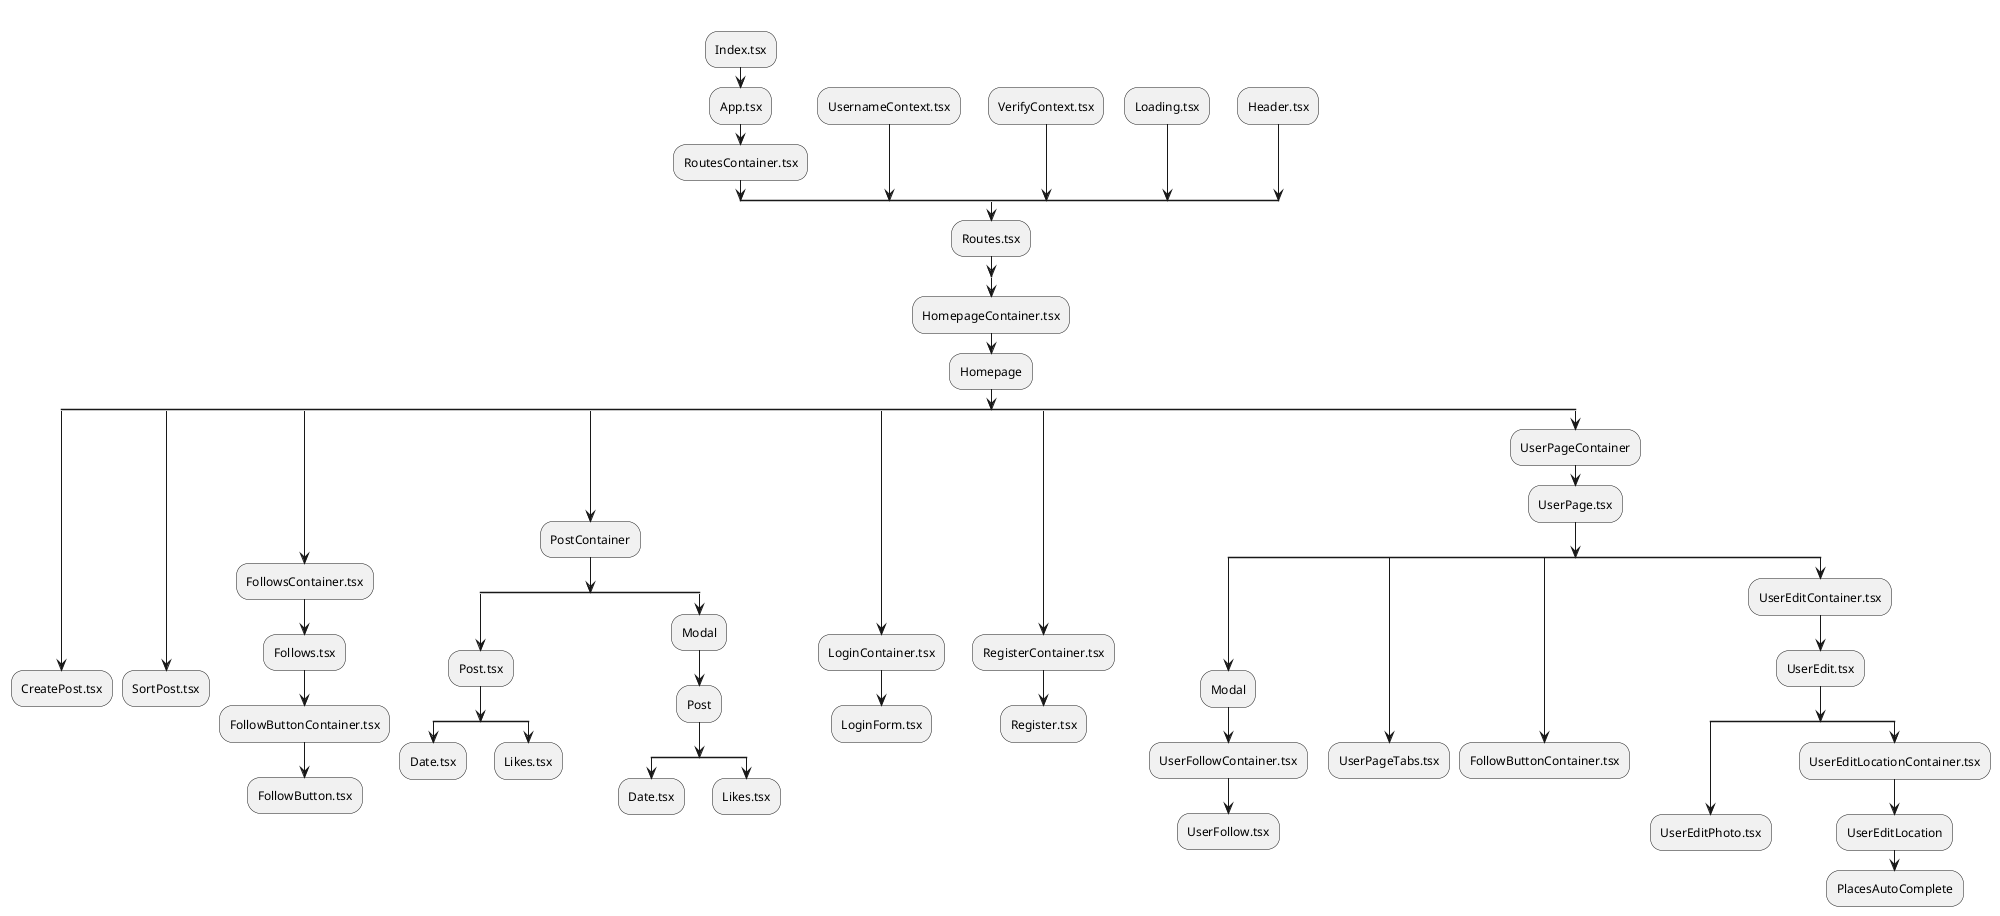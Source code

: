 @startuml
split
    -[hidden]->
    :Index.tsx;
    :App.tsx;
    :RoutesContainer.tsx;
split again
   -[hidden]->
    :UsernameContext.tsx;
split again
    -[hidden]->
    :VerifyContext.tsx;
split again
    -[hidden]->
    :Loading.tsx;
split again
    -[hidden]->
    :Header.tsx;
end split
:Routes.tsx;
split
    :HomepageContainer.tsx;
    :Homepage;
    split
        :CreatePost.tsx;
        detach
    split again
        :SortPost.tsx;
        detach
    split again
        :FollowsContainer.tsx;
        :Follows.tsx;
        :FollowButtonContainer.tsx;
        :FollowButton.tsx;
        detach
    split again
        :PostContainer;
        split
            :Post.tsx;
            split
                :Date.tsx;
                detach
            split again
                :Likes.tsx;
                detach
            end split
        split again
            :Modal;
            :Post;
        split
            :Date.tsx;
            detach
        split again
            :Likes.tsx;
            detach
        end split
    end split
    detach
split again
    :LoginContainer.tsx;
    :LoginForm.tsx;
    detach
split again
    :RegisterContainer.tsx;
    :Register.tsx;
    detach
split again
    :UserPageContainer;
    :UserPage.tsx;
    split
        :Modal;
        :UserFollowContainer.tsx;
        :UserFollow.tsx;
        detach
    split again
        :UserPageTabs.tsx;
        detach
    split again
        :FollowButtonContainer.tsx;
        detach
    split again
        :UserEditContainer.tsx;
        :UserEdit.tsx;
        split
            :UserEditPhoto.tsx;
            detach
        split again
            :UserEditLocationContainer.tsx;
            :UserEditLocation;
            :PlacesAutoComplete;
            detach

    
    detach
@enduml